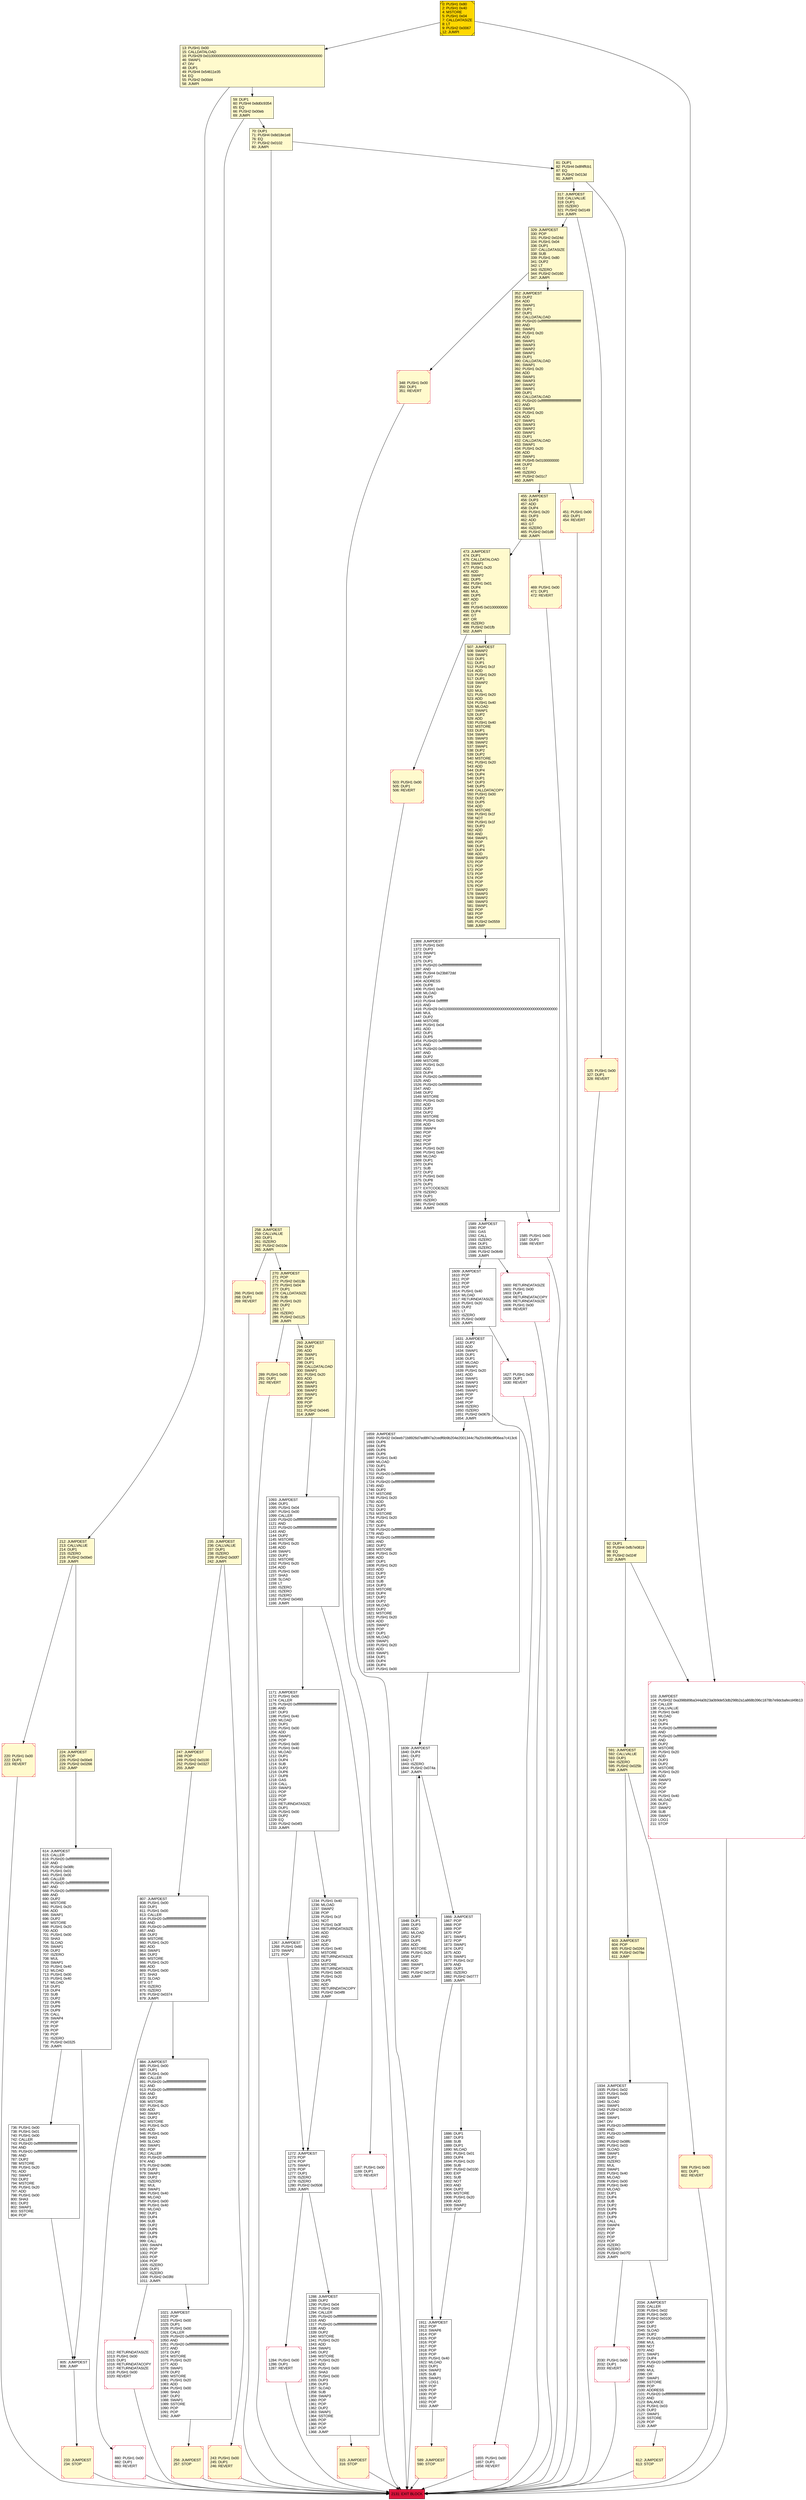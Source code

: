 digraph G {
bgcolor=transparent rankdir=UD;
node [shape=box style=filled color=black fillcolor=white fontname=arial fontcolor=black];
289 [label="289: PUSH1 0x00\l291: DUP1\l292: REVERT\l" fillcolor=lemonchiffon shape=Msquare color=crimson ];
603 [label="603: JUMPDEST\l604: POP\l605: PUSH2 0x0264\l608: PUSH2 0x078e\l611: JUMP\l" fillcolor=lemonchiffon ];
352 [label="352: JUMPDEST\l353: DUP2\l354: ADD\l355: SWAP1\l356: DUP1\l357: DUP1\l358: CALLDATALOAD\l359: PUSH20 0xffffffffffffffffffffffffffffffffffffffff\l380: AND\l381: SWAP1\l382: PUSH1 0x20\l384: ADD\l385: SWAP1\l386: SWAP3\l387: SWAP2\l388: SWAP1\l389: DUP1\l390: CALLDATALOAD\l391: SWAP1\l392: PUSH1 0x20\l394: ADD\l395: SWAP1\l396: SWAP3\l397: SWAP2\l398: SWAP1\l399: DUP1\l400: CALLDATALOAD\l401: PUSH20 0xffffffffffffffffffffffffffffffffffffffff\l422: AND\l423: SWAP1\l424: PUSH1 0x20\l426: ADD\l427: SWAP1\l428: SWAP3\l429: SWAP2\l430: SWAP1\l431: DUP1\l432: CALLDATALOAD\l433: SWAP1\l434: PUSH1 0x20\l436: ADD\l437: SWAP1\l438: PUSH5 0x0100000000\l444: DUP2\l445: GT\l446: ISZERO\l447: PUSH2 0x01c7\l450: JUMPI\l" fillcolor=lemonchiffon ];
1093 [label="1093: JUMPDEST\l1094: DUP1\l1095: PUSH1 0x04\l1097: PUSH1 0x00\l1099: CALLER\l1100: PUSH20 0xffffffffffffffffffffffffffffffffffffffff\l1121: AND\l1122: PUSH20 0xffffffffffffffffffffffffffffffffffffffff\l1143: AND\l1144: DUP2\l1145: MSTORE\l1146: PUSH1 0x20\l1148: ADD\l1149: SWAP1\l1150: DUP2\l1151: MSTORE\l1152: PUSH1 0x20\l1154: ADD\l1155: PUSH1 0x00\l1157: SHA3\l1158: SLOAD\l1159: LT\l1160: ISZERO\l1161: ISZERO\l1162: ISZERO\l1163: PUSH2 0x0493\l1166: JUMPI\l" ];
329 [label="329: JUMPDEST\l330: POP\l331: PUSH2 0x024d\l334: PUSH1 0x04\l336: DUP1\l337: CALLDATASIZE\l338: SUB\l339: PUSH1 0x80\l341: DUP2\l342: LT\l343: ISZERO\l344: PUSH2 0x0160\l347: JUMPI\l" fillcolor=lemonchiffon ];
1021 [label="1021: JUMPDEST\l1022: POP\l1023: PUSH1 0x00\l1025: DUP1\l1026: PUSH1 0x00\l1028: CALLER\l1029: PUSH20 0xffffffffffffffffffffffffffffffffffffffff\l1050: AND\l1051: PUSH20 0xffffffffffffffffffffffffffffffffffffffff\l1072: AND\l1073: DUP2\l1074: MSTORE\l1075: PUSH1 0x20\l1077: ADD\l1078: SWAP1\l1079: DUP2\l1080: MSTORE\l1081: PUSH1 0x20\l1083: ADD\l1084: PUSH1 0x00\l1086: SHA3\l1087: DUP2\l1088: SWAP1\l1089: SSTORE\l1090: POP\l1091: POP\l1092: JUMP\l" ];
103 [label="103: JUMPDEST\l104: PUSH32 0xa398b89ba344a0b23a0b9de53db298b2a1a868b396c1878b7e9dcbafecd49b13\l137: CALLER\l138: CALLVALUE\l139: PUSH1 0x40\l141: MLOAD\l142: DUP1\l143: DUP4\l144: PUSH20 0xffffffffffffffffffffffffffffffffffffffff\l165: AND\l166: PUSH20 0xffffffffffffffffffffffffffffffffffffffff\l187: AND\l188: DUP2\l189: MSTORE\l190: PUSH1 0x20\l192: ADD\l193: DUP3\l194: DUP2\l195: MSTORE\l196: PUSH1 0x20\l198: ADD\l199: SWAP3\l200: POP\l201: POP\l202: POP\l203: PUSH1 0x40\l205: MLOAD\l206: DUP1\l207: SWAP2\l208: SUB\l209: SWAP1\l210: LOG1\l211: STOP\l" shape=Msquare color=crimson ];
1585 [label="1585: PUSH1 0x00\l1587: DUP1\l1588: REVERT\l" shape=Msquare color=crimson ];
805 [label="805: JUMPDEST\l806: JUMP\l" ];
1631 [label="1631: JUMPDEST\l1632: DUP2\l1633: ADD\l1634: SWAP1\l1635: DUP1\l1636: DUP1\l1637: MLOAD\l1638: SWAP1\l1639: PUSH1 0x20\l1641: ADD\l1642: SWAP1\l1643: SWAP3\l1644: SWAP2\l1645: SWAP1\l1646: POP\l1647: POP\l1648: POP\l1649: ISZERO\l1650: ISZERO\l1651: PUSH2 0x067b\l1654: JUMPI\l" ];
256 [label="256: JUMPDEST\l257: STOP\l" fillcolor=lemonchiffon shape=Msquare color=crimson ];
81 [label="81: DUP1\l82: PUSH4 0x8f4ffcb1\l87: EQ\l88: PUSH2 0x013d\l91: JUMPI\l" fillcolor=lemonchiffon ];
1848 [label="1848: DUP1\l1849: DUP3\l1850: ADD\l1851: MLOAD\l1852: DUP2\l1853: DUP5\l1854: ADD\l1855: MSTORE\l1856: PUSH1 0x20\l1858: DUP2\l1859: ADD\l1860: SWAP1\l1861: POP\l1862: PUSH2 0x072f\l1865: JUMP\l" ];
884 [label="884: JUMPDEST\l885: PUSH1 0x00\l887: DUP1\l888: PUSH1 0x00\l890: CALLER\l891: PUSH20 0xffffffffffffffffffffffffffffffffffffffff\l912: AND\l913: PUSH20 0xffffffffffffffffffffffffffffffffffffffff\l934: AND\l935: DUP2\l936: MSTORE\l937: PUSH1 0x20\l939: ADD\l940: SWAP1\l941: DUP2\l942: MSTORE\l943: PUSH1 0x20\l945: ADD\l946: PUSH1 0x00\l948: SHA3\l949: SLOAD\l950: SWAP1\l951: POP\l952: CALLER\l953: PUSH20 0xffffffffffffffffffffffffffffffffffffffff\l974: AND\l975: PUSH2 0x08fc\l978: DUP3\l979: SWAP1\l980: DUP2\l981: ISZERO\l982: MUL\l983: SWAP1\l984: PUSH1 0x40\l986: MLOAD\l987: PUSH1 0x00\l989: PUSH1 0x40\l991: MLOAD\l992: DUP1\l993: DUP4\l994: SUB\l995: DUP2\l996: DUP6\l997: DUP9\l998: DUP9\l999: CALL\l1000: SWAP4\l1001: POP\l1002: POP\l1003: POP\l1004: POP\l1005: ISZERO\l1006: DUP1\l1007: ISZERO\l1008: PUSH2 0x03fd\l1011: JUMPI\l" ];
1839 [label="1839: JUMPDEST\l1840: DUP4\l1841: DUP2\l1842: LT\l1843: ISZERO\l1844: PUSH2 0x074a\l1847: JUMPI\l" ];
1589 [label="1589: JUMPDEST\l1590: POP\l1591: GAS\l1592: CALL\l1593: ISZERO\l1594: DUP1\l1595: ISZERO\l1596: PUSH2 0x0649\l1599: JUMPI\l" ];
1284 [label="1284: PUSH1 0x00\l1286: DUP1\l1287: REVERT\l" shape=Msquare color=crimson ];
258 [label="258: JUMPDEST\l259: CALLVALUE\l260: DUP1\l261: ISZERO\l262: PUSH2 0x010e\l265: JUMPI\l" fillcolor=lemonchiffon ];
266 [label="266: PUSH1 0x00\l268: DUP1\l269: REVERT\l" fillcolor=lemonchiffon shape=Msquare color=crimson ];
736 [label="736: PUSH1 0x00\l738: PUSH1 0x01\l740: PUSH1 0x00\l742: CALLER\l743: PUSH20 0xffffffffffffffffffffffffffffffffffffffff\l764: AND\l765: PUSH20 0xffffffffffffffffffffffffffffffffffffffff\l786: AND\l787: DUP2\l788: MSTORE\l789: PUSH1 0x20\l791: ADD\l792: SWAP1\l793: DUP2\l794: MSTORE\l795: PUSH1 0x20\l797: ADD\l798: PUSH1 0x00\l800: SHA3\l801: DUP2\l802: SWAP1\l803: SSTORE\l804: POP\l" ];
1167 [label="1167: PUSH1 0x00\l1169: DUP1\l1170: REVERT\l" shape=Msquare color=crimson ];
315 [label="315: JUMPDEST\l316: STOP\l" fillcolor=lemonchiffon shape=Msquare color=crimson ];
70 [label="70: DUP1\l71: PUSH4 0x8d18e1e8\l76: EQ\l77: PUSH2 0x0102\l80: JUMPI\l" fillcolor=lemonchiffon ];
591 [label="591: JUMPDEST\l592: CALLVALUE\l593: DUP1\l594: ISZERO\l595: PUSH2 0x025b\l598: JUMPI\l" fillcolor=lemonchiffon ];
13 [label="13: PUSH1 0x00\l15: CALLDATALOAD\l16: PUSH29 0x0100000000000000000000000000000000000000000000000000000000\l46: SWAP1\l47: DIV\l48: DUP1\l49: PUSH4 0x54611e35\l54: EQ\l55: PUSH2 0x00d4\l58: JUMPI\l" fillcolor=lemonchiffon ];
614 [label="614: JUMPDEST\l615: CALLER\l616: PUSH20 0xffffffffffffffffffffffffffffffffffffffff\l637: AND\l638: PUSH2 0x08fc\l641: PUSH1 0x01\l643: PUSH1 0x00\l645: CALLER\l646: PUSH20 0xffffffffffffffffffffffffffffffffffffffff\l667: AND\l668: PUSH20 0xffffffffffffffffffffffffffffffffffffffff\l689: AND\l690: DUP2\l691: MSTORE\l692: PUSH1 0x20\l694: ADD\l695: SWAP1\l696: DUP2\l697: MSTORE\l698: PUSH1 0x20\l700: ADD\l701: PUSH1 0x00\l703: SHA3\l704: SLOAD\l705: SWAP1\l706: DUP2\l707: ISZERO\l708: MUL\l709: SWAP1\l710: PUSH1 0x40\l712: MLOAD\l713: PUSH1 0x00\l715: PUSH1 0x40\l717: MLOAD\l718: DUP1\l719: DUP4\l720: SUB\l721: DUP2\l722: DUP6\l723: DUP9\l724: DUP9\l725: CALL\l726: SWAP4\l727: POP\l728: POP\l729: POP\l730: POP\l731: ISZERO\l732: PUSH2 0x0325\l735: JUMPI\l" ];
92 [label="92: DUP1\l93: PUSH4 0xfb7e0819\l98: EQ\l99: PUSH2 0x024f\l102: JUMPI\l" fillcolor=lemonchiffon ];
1609 [label="1609: JUMPDEST\l1610: POP\l1611: POP\l1612: POP\l1613: POP\l1614: PUSH1 0x40\l1616: MLOAD\l1617: RETURNDATASIZE\l1618: PUSH1 0x20\l1620: DUP2\l1621: LT\l1622: ISZERO\l1623: PUSH2 0x065f\l1626: JUMPI\l" ];
270 [label="270: JUMPDEST\l271: POP\l272: PUSH2 0x013b\l275: PUSH1 0x04\l277: DUP1\l278: CALLDATASIZE\l279: SUB\l280: PUSH1 0x20\l282: DUP2\l283: LT\l284: ISZERO\l285: PUSH2 0x0125\l288: JUMPI\l" fillcolor=lemonchiffon ];
473 [label="473: JUMPDEST\l474: DUP1\l475: CALLDATALOAD\l476: SWAP1\l477: PUSH1 0x20\l479: ADD\l480: SWAP2\l481: DUP5\l482: PUSH1 0x01\l484: DUP4\l485: MUL\l486: DUP5\l487: ADD\l488: GT\l489: PUSH5 0x0100000000\l495: DUP4\l496: GT\l497: OR\l498: ISZERO\l499: PUSH2 0x01fb\l502: JUMPI\l" fillcolor=lemonchiffon ];
1659 [label="1659: JUMPDEST\l1660: PUSH32 0x0eeb71b8926d7ed8f47a2cedf6b9b204e2001344c7fa20c696c9f06ea7c413c6\l1693: DUP6\l1694: DUP6\l1695: DUP6\l1696: DUP6\l1697: PUSH1 0x40\l1699: MLOAD\l1700: DUP1\l1701: DUP6\l1702: PUSH20 0xffffffffffffffffffffffffffffffffffffffff\l1723: AND\l1724: PUSH20 0xffffffffffffffffffffffffffffffffffffffff\l1745: AND\l1746: DUP2\l1747: MSTORE\l1748: PUSH1 0x20\l1750: ADD\l1751: DUP5\l1752: DUP2\l1753: MSTORE\l1754: PUSH1 0x20\l1756: ADD\l1757: DUP4\l1758: PUSH20 0xffffffffffffffffffffffffffffffffffffffff\l1779: AND\l1780: PUSH20 0xffffffffffffffffffffffffffffffffffffffff\l1801: AND\l1802: DUP2\l1803: MSTORE\l1804: PUSH1 0x20\l1806: ADD\l1807: DUP1\l1808: PUSH1 0x20\l1810: ADD\l1811: DUP3\l1812: DUP2\l1813: SUB\l1814: DUP3\l1815: MSTORE\l1816: DUP4\l1817: DUP2\l1818: DUP2\l1819: MLOAD\l1820: DUP2\l1821: MSTORE\l1822: PUSH1 0x20\l1824: ADD\l1825: SWAP2\l1826: POP\l1827: DUP1\l1828: MLOAD\l1829: SWAP1\l1830: PUSH1 0x20\l1832: ADD\l1833: SWAP1\l1834: DUP1\l1835: DUP4\l1836: DUP4\l1837: PUSH1 0x00\l" ];
807 [label="807: JUMPDEST\l808: PUSH1 0x00\l810: DUP1\l811: PUSH1 0x00\l813: CALLER\l814: PUSH20 0xffffffffffffffffffffffffffffffffffffffff\l835: AND\l836: PUSH20 0xffffffffffffffffffffffffffffffffffffffff\l857: AND\l858: DUP2\l859: MSTORE\l860: PUSH1 0x20\l862: ADD\l863: SWAP1\l864: DUP2\l865: MSTORE\l866: PUSH1 0x20\l868: ADD\l869: PUSH1 0x00\l871: SHA3\l872: SLOAD\l873: GT\l874: ISZERO\l875: ISZERO\l876: PUSH2 0x0374\l879: JUMPI\l" ];
507 [label="507: JUMPDEST\l508: SWAP2\l509: SWAP1\l510: DUP1\l511: DUP1\l512: PUSH1 0x1f\l514: ADD\l515: PUSH1 0x20\l517: DUP1\l518: SWAP2\l519: DIV\l520: MUL\l521: PUSH1 0x20\l523: ADD\l524: PUSH1 0x40\l526: MLOAD\l527: SWAP1\l528: DUP2\l529: ADD\l530: PUSH1 0x40\l532: MSTORE\l533: DUP1\l534: SWAP4\l535: SWAP3\l536: SWAP2\l537: SWAP1\l538: DUP2\l539: DUP2\l540: MSTORE\l541: PUSH1 0x20\l543: ADD\l544: DUP4\l545: DUP4\l546: DUP1\l547: DUP3\l548: DUP5\l549: CALLDATACOPY\l550: PUSH1 0x00\l552: DUP2\l553: DUP5\l554: ADD\l555: MSTORE\l556: PUSH1 0x1f\l558: NOT\l559: PUSH1 0x1f\l561: DUP3\l562: ADD\l563: AND\l564: SWAP1\l565: POP\l566: DUP1\l567: DUP4\l568: ADD\l569: SWAP3\l570: POP\l571: POP\l572: POP\l573: POP\l574: POP\l575: POP\l576: POP\l577: SWAP2\l578: SWAP3\l579: SWAP2\l580: SWAP3\l581: SWAP1\l582: POP\l583: POP\l584: POP\l585: PUSH2 0x0559\l588: JUMP\l" fillcolor=lemonchiffon ];
247 [label="247: JUMPDEST\l248: POP\l249: PUSH2 0x0100\l252: PUSH2 0x0327\l255: JUMP\l" fillcolor=lemonchiffon ];
212 [label="212: JUMPDEST\l213: CALLVALUE\l214: DUP1\l215: ISZERO\l216: PUSH2 0x00e0\l219: JUMPI\l" fillcolor=lemonchiffon ];
1369 [label="1369: JUMPDEST\l1370: PUSH1 0x00\l1372: DUP3\l1373: SWAP1\l1374: POP\l1375: DUP1\l1376: PUSH20 0xffffffffffffffffffffffffffffffffffffffff\l1397: AND\l1398: PUSH4 0x23b872dd\l1403: DUP7\l1404: ADDRESS\l1405: DUP8\l1406: PUSH1 0x40\l1408: MLOAD\l1409: DUP5\l1410: PUSH4 0xffffffff\l1415: AND\l1416: PUSH29 0x0100000000000000000000000000000000000000000000000000000000\l1446: MUL\l1447: DUP2\l1448: MSTORE\l1449: PUSH1 0x04\l1451: ADD\l1452: DUP1\l1453: DUP5\l1454: PUSH20 0xffffffffffffffffffffffffffffffffffffffff\l1475: AND\l1476: PUSH20 0xffffffffffffffffffffffffffffffffffffffff\l1497: AND\l1498: DUP2\l1499: MSTORE\l1500: PUSH1 0x20\l1502: ADD\l1503: DUP4\l1504: PUSH20 0xffffffffffffffffffffffffffffffffffffffff\l1525: AND\l1526: PUSH20 0xffffffffffffffffffffffffffffffffffffffff\l1547: AND\l1548: DUP2\l1549: MSTORE\l1550: PUSH1 0x20\l1552: ADD\l1553: DUP3\l1554: DUP2\l1555: MSTORE\l1556: PUSH1 0x20\l1558: ADD\l1559: SWAP4\l1560: POP\l1561: POP\l1562: POP\l1563: POP\l1564: PUSH1 0x20\l1566: PUSH1 0x40\l1568: MLOAD\l1569: DUP1\l1570: DUP4\l1571: SUB\l1572: DUP2\l1573: PUSH1 0x00\l1575: DUP8\l1576: DUP1\l1577: EXTCODESIZE\l1578: ISZERO\l1579: DUP1\l1580: ISZERO\l1581: PUSH2 0x0635\l1584: JUMPI\l" ];
1866 [label="1866: JUMPDEST\l1867: POP\l1868: POP\l1869: POP\l1870: POP\l1871: SWAP1\l1872: POP\l1873: SWAP1\l1874: DUP2\l1875: ADD\l1876: SWAP1\l1877: PUSH1 0x1f\l1879: AND\l1880: DUP1\l1881: ISZERO\l1882: PUSH2 0x0777\l1885: JUMPI\l" ];
2034 [label="2034: JUMPDEST\l2035: CALLER\l2036: PUSH1 0x02\l2038: PUSH1 0x00\l2040: PUSH2 0x0100\l2043: EXP\l2044: DUP2\l2045: SLOAD\l2046: DUP2\l2047: PUSH20 0xffffffffffffffffffffffffffffffffffffffff\l2068: MUL\l2069: NOT\l2070: AND\l2071: SWAP1\l2072: DUP4\l2073: PUSH20 0xffffffffffffffffffffffffffffffffffffffff\l2094: AND\l2095: MUL\l2096: OR\l2097: SWAP1\l2098: SSTORE\l2099: POP\l2100: ADDRESS\l2101: PUSH20 0xffffffffffffffffffffffffffffffffffffffff\l2122: AND\l2123: BALANCE\l2124: PUSH1 0x03\l2126: DUP2\l2127: SWAP1\l2128: SSTORE\l2129: POP\l2130: JUMP\l" ];
2030 [label="2030: PUSH1 0x00\l2032: DUP1\l2033: REVERT\l" shape=Msquare color=crimson ];
235 [label="235: JUMPDEST\l236: CALLVALUE\l237: DUP1\l238: ISZERO\l239: PUSH2 0x00f7\l242: JUMPI\l" fillcolor=lemonchiffon ];
880 [label="880: PUSH1 0x00\l882: DUP1\l883: REVERT\l" shape=Msquare color=crimson ];
243 [label="243: PUSH1 0x00\l245: DUP1\l246: REVERT\l" fillcolor=lemonchiffon shape=Msquare color=crimson ];
2131 [label="2131: EXIT BLOCK\l" fillcolor=crimson ];
1886 [label="1886: DUP1\l1887: DUP3\l1888: SUB\l1889: DUP1\l1890: MLOAD\l1891: PUSH1 0x01\l1893: DUP4\l1894: PUSH1 0x20\l1896: SUB\l1897: PUSH2 0x0100\l1900: EXP\l1901: SUB\l1902: NOT\l1903: AND\l1904: DUP2\l1905: MSTORE\l1906: PUSH1 0x20\l1908: ADD\l1909: SWAP2\l1910: POP\l" ];
503 [label="503: PUSH1 0x00\l505: DUP1\l506: REVERT\l" fillcolor=lemonchiffon shape=Msquare color=crimson ];
1655 [label="1655: PUSH1 0x00\l1657: DUP1\l1658: REVERT\l" shape=Msquare color=crimson ];
1272 [label="1272: JUMPDEST\l1273: POP\l1274: POP\l1275: SWAP1\l1276: POP\l1277: DUP1\l1278: ISZERO\l1279: ISZERO\l1280: PUSH2 0x0508\l1283: JUMPI\l" ];
589 [label="589: JUMPDEST\l590: STOP\l" fillcolor=lemonchiffon shape=Msquare color=crimson ];
0 [label="0: PUSH1 0x80\l2: PUSH1 0x40\l4: MSTORE\l5: PUSH1 0x04\l7: CALLDATASIZE\l8: LT\l9: PUSH2 0x0067\l12: JUMPI\l" fillcolor=lemonchiffon shape=Msquare fillcolor=gold ];
1600 [label="1600: RETURNDATASIZE\l1601: PUSH1 0x00\l1603: DUP1\l1604: RETURNDATACOPY\l1605: RETURNDATASIZE\l1606: PUSH1 0x00\l1608: REVERT\l" shape=Msquare color=crimson ];
1288 [label="1288: JUMPDEST\l1289: DUP2\l1290: PUSH1 0x04\l1292: PUSH1 0x00\l1294: CALLER\l1295: PUSH20 0xffffffffffffffffffffffffffffffffffffffff\l1316: AND\l1317: PUSH20 0xffffffffffffffffffffffffffffffffffffffff\l1338: AND\l1339: DUP2\l1340: MSTORE\l1341: PUSH1 0x20\l1343: ADD\l1344: SWAP1\l1345: DUP2\l1346: MSTORE\l1347: PUSH1 0x20\l1349: ADD\l1350: PUSH1 0x00\l1352: SHA3\l1353: PUSH1 0x00\l1355: DUP3\l1356: DUP3\l1357: SLOAD\l1358: SUB\l1359: SWAP3\l1360: POP\l1361: POP\l1362: DUP2\l1363: SWAP1\l1364: SSTORE\l1365: POP\l1366: POP\l1367: POP\l1368: JUMP\l" ];
451 [label="451: PUSH1 0x00\l453: DUP1\l454: REVERT\l" fillcolor=lemonchiffon shape=Msquare color=crimson ];
1934 [label="1934: JUMPDEST\l1935: PUSH1 0x02\l1937: PUSH1 0x00\l1939: SWAP1\l1940: SLOAD\l1941: SWAP1\l1942: PUSH2 0x0100\l1945: EXP\l1946: SWAP1\l1947: DIV\l1948: PUSH20 0xffffffffffffffffffffffffffffffffffffffff\l1969: AND\l1970: PUSH20 0xffffffffffffffffffffffffffffffffffffffff\l1991: AND\l1992: PUSH2 0x08fc\l1995: PUSH1 0x03\l1997: SLOAD\l1998: SWAP1\l1999: DUP2\l2000: ISZERO\l2001: MUL\l2002: SWAP1\l2003: PUSH1 0x40\l2005: MLOAD\l2006: PUSH1 0x00\l2008: PUSH1 0x40\l2010: MLOAD\l2011: DUP1\l2012: DUP4\l2013: SUB\l2014: DUP2\l2015: DUP6\l2016: DUP9\l2017: DUP9\l2018: CALL\l2019: SWAP4\l2020: POP\l2021: POP\l2022: POP\l2023: POP\l2024: ISZERO\l2025: ISZERO\l2026: PUSH2 0x07f2\l2029: JUMPI\l" ];
59 [label="59: DUP1\l60: PUSH4 0x8d0c9354\l65: EQ\l66: PUSH2 0x00eb\l69: JUMPI\l" fillcolor=lemonchiffon ];
325 [label="325: PUSH1 0x00\l327: DUP1\l328: REVERT\l" fillcolor=lemonchiffon shape=Msquare color=crimson ];
317 [label="317: JUMPDEST\l318: CALLVALUE\l319: DUP1\l320: ISZERO\l321: PUSH2 0x0149\l324: JUMPI\l" fillcolor=lemonchiffon ];
455 [label="455: JUMPDEST\l456: DUP3\l457: ADD\l458: DUP4\l459: PUSH1 0x20\l461: DUP3\l462: ADD\l463: GT\l464: ISZERO\l465: PUSH2 0x01d9\l468: JUMPI\l" fillcolor=lemonchiffon ];
293 [label="293: JUMPDEST\l294: DUP2\l295: ADD\l296: SWAP1\l297: DUP1\l298: DUP1\l299: CALLDATALOAD\l300: SWAP1\l301: PUSH1 0x20\l303: ADD\l304: SWAP1\l305: SWAP3\l306: SWAP2\l307: SWAP1\l308: POP\l309: POP\l310: POP\l311: PUSH2 0x0445\l314: JUMP\l" fillcolor=lemonchiffon ];
1012 [label="1012: RETURNDATASIZE\l1013: PUSH1 0x00\l1015: DUP1\l1016: RETURNDATACOPY\l1017: RETURNDATASIZE\l1018: PUSH1 0x00\l1020: REVERT\l" shape=Msquare color=crimson ];
1171 [label="1171: JUMPDEST\l1172: PUSH1 0x00\l1174: CALLER\l1175: PUSH20 0xffffffffffffffffffffffffffffffffffffffff\l1196: AND\l1197: DUP3\l1198: PUSH1 0x40\l1200: MLOAD\l1201: DUP1\l1202: PUSH1 0x00\l1204: ADD\l1205: SWAP1\l1206: POP\l1207: PUSH1 0x00\l1209: PUSH1 0x40\l1211: MLOAD\l1212: DUP1\l1213: DUP4\l1214: SUB\l1215: DUP2\l1216: DUP6\l1217: DUP8\l1218: GAS\l1219: CALL\l1220: SWAP3\l1221: POP\l1222: POP\l1223: POP\l1224: RETURNDATASIZE\l1225: DUP1\l1226: PUSH1 0x00\l1228: DUP2\l1229: EQ\l1230: PUSH2 0x04f3\l1233: JUMPI\l" ];
612 [label="612: JUMPDEST\l613: STOP\l" fillcolor=lemonchiffon shape=Msquare color=crimson ];
1267 [label="1267: JUMPDEST\l1268: PUSH1 0x60\l1270: SWAP2\l1271: POP\l" ];
1911 [label="1911: JUMPDEST\l1912: POP\l1913: SWAP6\l1914: POP\l1915: POP\l1916: POP\l1917: POP\l1918: POP\l1919: POP\l1920: PUSH1 0x40\l1922: MLOAD\l1923: DUP1\l1924: SWAP2\l1925: SUB\l1926: SWAP1\l1927: LOG1\l1928: POP\l1929: POP\l1930: POP\l1931: POP\l1932: POP\l1933: JUMP\l" ];
469 [label="469: PUSH1 0x00\l471: DUP1\l472: REVERT\l" fillcolor=lemonchiffon shape=Msquare color=crimson ];
599 [label="599: PUSH1 0x00\l601: DUP1\l602: REVERT\l" fillcolor=lemonchiffon shape=Msquare color=crimson ];
1234 [label="1234: PUSH1 0x40\l1236: MLOAD\l1237: SWAP2\l1238: POP\l1239: PUSH1 0x1f\l1241: NOT\l1242: PUSH1 0x3f\l1244: RETURNDATASIZE\l1245: ADD\l1246: AND\l1247: DUP3\l1248: ADD\l1249: PUSH1 0x40\l1251: MSTORE\l1252: RETURNDATASIZE\l1253: DUP3\l1254: MSTORE\l1255: RETURNDATASIZE\l1256: PUSH1 0x00\l1258: PUSH1 0x20\l1260: DUP5\l1261: ADD\l1262: RETURNDATACOPY\l1263: PUSH2 0x04f8\l1266: JUMP\l" ];
1627 [label="1627: PUSH1 0x00\l1629: DUP1\l1630: REVERT\l" shape=Msquare color=crimson ];
220 [label="220: PUSH1 0x00\l222: DUP1\l223: REVERT\l" fillcolor=lemonchiffon shape=Msquare color=crimson ];
224 [label="224: JUMPDEST\l225: POP\l226: PUSH2 0x00e9\l229: PUSH2 0x0266\l232: JUMP\l" fillcolor=lemonchiffon ];
233 [label="233: JUMPDEST\l234: STOP\l" fillcolor=lemonchiffon shape=Msquare color=crimson ];
348 [label="348: PUSH1 0x00\l350: DUP1\l351: REVERT\l" fillcolor=lemonchiffon shape=Msquare color=crimson ];
243 -> 2131;
247 -> 807;
503 -> 2131;
507 -> 1369;
92 -> 591;
1600 -> 2131;
258 -> 266;
317 -> 325;
329 -> 352;
70 -> 258;
2030 -> 2131;
258 -> 270;
455 -> 469;
1171 -> 1267;
614 -> 805;
1093 -> 1167;
70 -> 81;
1267 -> 1272;
469 -> 2131;
1911 -> 589;
1934 -> 2030;
220 -> 2131;
233 -> 2131;
1934 -> 2034;
81 -> 92;
451 -> 2131;
1866 -> 1911;
92 -> 103;
212 -> 220;
212 -> 224;
270 -> 289;
1631 -> 1655;
591 -> 599;
224 -> 614;
1288 -> 315;
270 -> 293;
455 -> 473;
13 -> 59;
1369 -> 1585;
1839 -> 1866;
603 -> 1934;
1093 -> 1171;
1369 -> 1589;
317 -> 329;
0 -> 13;
473 -> 503;
805 -> 233;
329 -> 348;
13 -> 212;
884 -> 1012;
1167 -> 2131;
81 -> 317;
880 -> 2131;
235 -> 243;
1655 -> 2131;
589 -> 2131;
1839 -> 1848;
1848 -> 1839;
807 -> 880;
1866 -> 1886;
235 -> 247;
1171 -> 1234;
884 -> 1021;
1021 -> 256;
1589 -> 1609;
614 -> 736;
1659 -> 1839;
612 -> 2131;
599 -> 2131;
1886 -> 1911;
1627 -> 2131;
1609 -> 1631;
1234 -> 1272;
348 -> 2131;
1631 -> 1659;
591 -> 603;
59 -> 235;
325 -> 2131;
1272 -> 1288;
1012 -> 2131;
2034 -> 612;
736 -> 805;
1585 -> 2131;
1609 -> 1627;
256 -> 2131;
289 -> 2131;
59 -> 70;
0 -> 103;
807 -> 884;
103 -> 2131;
352 -> 451;
293 -> 1093;
352 -> 455;
1272 -> 1284;
1284 -> 2131;
266 -> 2131;
473 -> 507;
315 -> 2131;
1589 -> 1600;
}